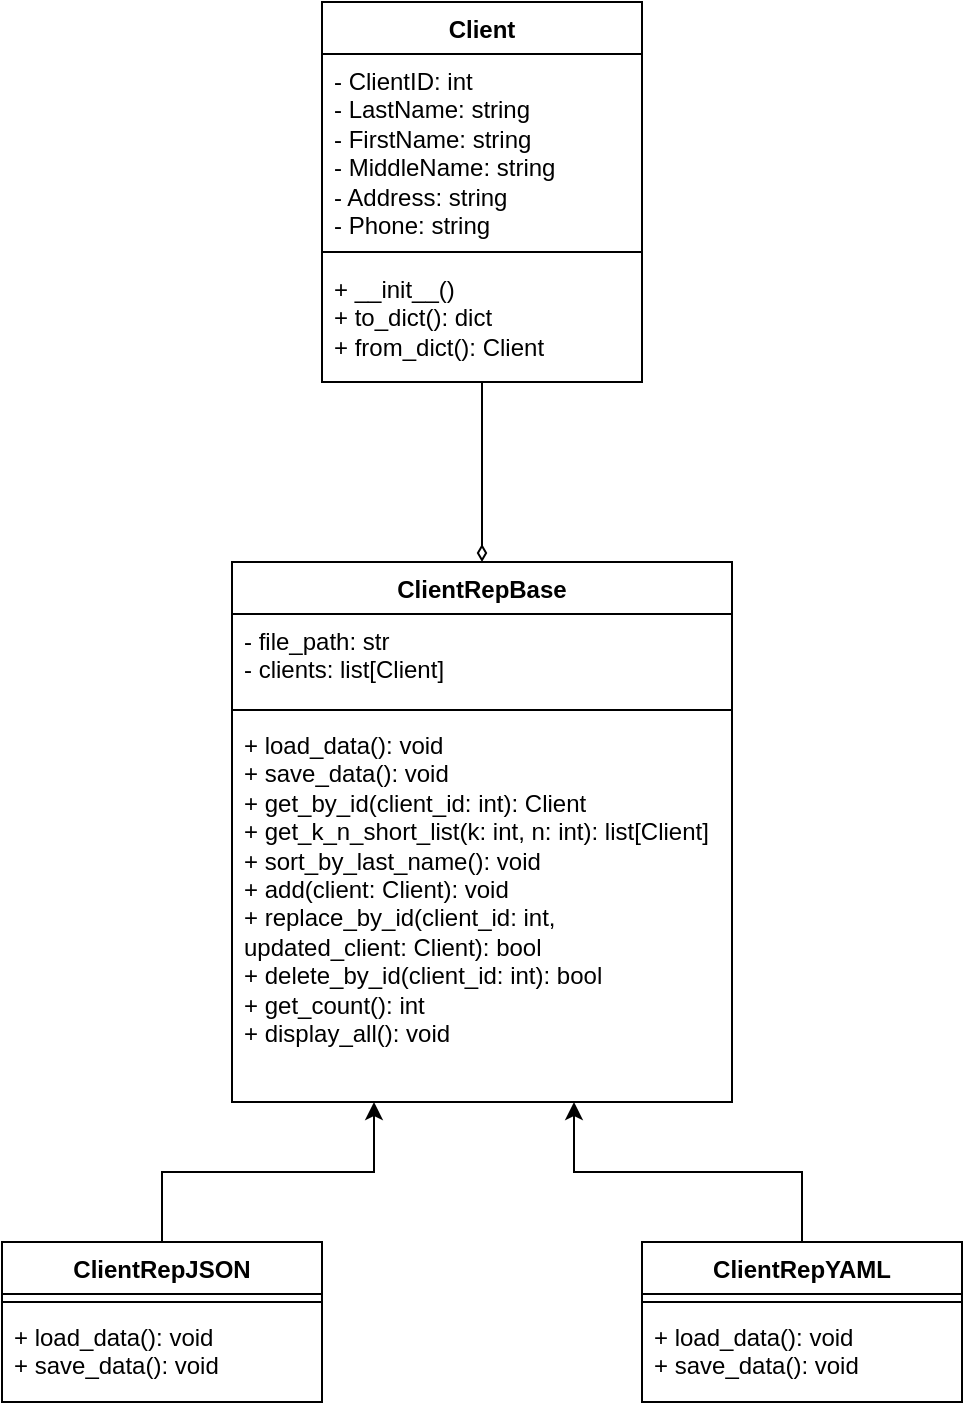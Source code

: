 <mxfile version="25.0.3">
  <diagram name="Страница — 1" id="Qg7TNX0esdktX7MQRUZs">
    <mxGraphModel dx="1687" dy="975" grid="1" gridSize="10" guides="1" tooltips="1" connect="1" arrows="1" fold="1" page="1" pageScale="1" pageWidth="827" pageHeight="900" math="0" shadow="0">
      <root>
        <mxCell id="0" />
        <mxCell id="1" parent="0" />
        <mxCell id="mC3Z1bk-kpkZX3rgGwqh-1" style="edgeStyle=orthogonalEdgeStyle;rounded=0;orthogonalLoop=1;jettySize=auto;html=1;endArrow=diamondThin;endFill=0;" edge="1" parent="1" source="b8q81cn3WwMqUTTSJ5ZS-9" target="b8q81cn3WwMqUTTSJ5ZS-13">
          <mxGeometry relative="1" as="geometry" />
        </mxCell>
        <mxCell id="b8q81cn3WwMqUTTSJ5ZS-9" value="Client" style="swimlane;fontStyle=1;align=center;verticalAlign=top;childLayout=stackLayout;horizontal=1;startSize=26;horizontalStack=0;resizeParent=1;resizeParentMax=0;resizeLast=0;collapsible=1;marginBottom=0;whiteSpace=wrap;html=1;" parent="1" vertex="1">
          <mxGeometry x="334" y="40" width="160" height="190" as="geometry" />
        </mxCell>
        <mxCell id="b8q81cn3WwMqUTTSJ5ZS-10" value="&lt;div&gt;- ClientID: int&lt;/div&gt;&lt;div&gt;- LastName: string&lt;/div&gt;&lt;div&gt;- FirstName: str&lt;span style=&quot;background-color: initial;&quot;&gt;ing&lt;/span&gt;&lt;/div&gt;&lt;div&gt;- MiddleName: str&lt;span style=&quot;background-color: initial;&quot;&gt;ing&lt;/span&gt;&lt;/div&gt;&lt;div&gt;&lt;span style=&quot;background-color: initial;&quot;&gt;- Address: str&lt;/span&gt;&lt;span style=&quot;background-color: initial;&quot;&gt;ing&lt;/span&gt;&lt;/div&gt;&lt;div&gt;- Phone: str&lt;span style=&quot;background-color: initial;&quot;&gt;ing&lt;/span&gt;&lt;/div&gt;" style="text;strokeColor=none;fillColor=none;align=left;verticalAlign=top;spacingLeft=4;spacingRight=4;overflow=hidden;rotatable=0;points=[[0,0.5],[1,0.5]];portConstraint=eastwest;whiteSpace=wrap;html=1;" parent="b8q81cn3WwMqUTTSJ5ZS-9" vertex="1">
          <mxGeometry y="26" width="160" height="94" as="geometry" />
        </mxCell>
        <mxCell id="b8q81cn3WwMqUTTSJ5ZS-11" value="" style="line;strokeWidth=1;fillColor=none;align=left;verticalAlign=middle;spacingTop=-1;spacingLeft=3;spacingRight=3;rotatable=0;labelPosition=right;points=[];portConstraint=eastwest;strokeColor=inherit;" parent="b8q81cn3WwMqUTTSJ5ZS-9" vertex="1">
          <mxGeometry y="120" width="160" height="10" as="geometry" />
        </mxCell>
        <mxCell id="b8q81cn3WwMqUTTSJ5ZS-12" value="+ __init__()&lt;div&gt;+ to_dict(): dict&lt;div&gt;+ from_dict(): Client&lt;/div&gt;&lt;/div&gt;" style="text;strokeColor=none;fillColor=none;align=left;verticalAlign=top;spacingLeft=4;spacingRight=4;overflow=hidden;rotatable=0;points=[[0,0.5],[1,0.5]];portConstraint=eastwest;whiteSpace=wrap;html=1;" parent="b8q81cn3WwMqUTTSJ5ZS-9" vertex="1">
          <mxGeometry y="130" width="160" height="60" as="geometry" />
        </mxCell>
        <mxCell id="b8q81cn3WwMqUTTSJ5ZS-13" value="ClientRepBase" style="swimlane;fontStyle=1;align=center;verticalAlign=top;childLayout=stackLayout;horizontal=1;startSize=26;horizontalStack=0;resizeParent=1;resizeParentMax=0;resizeLast=0;collapsible=1;marginBottom=0;whiteSpace=wrap;html=1;" parent="1" vertex="1">
          <mxGeometry x="289" y="320" width="250" height="270" as="geometry" />
        </mxCell>
        <mxCell id="b8q81cn3WwMqUTTSJ5ZS-14" value="- file_path: str&lt;div&gt;- clients: list[Client]&lt;/div&gt;" style="text;strokeColor=none;fillColor=none;align=left;verticalAlign=top;spacingLeft=4;spacingRight=4;overflow=hidden;rotatable=0;points=[[0,0.5],[1,0.5]];portConstraint=eastwest;whiteSpace=wrap;html=1;" parent="b8q81cn3WwMqUTTSJ5ZS-13" vertex="1">
          <mxGeometry y="26" width="250" height="44" as="geometry" />
        </mxCell>
        <mxCell id="b8q81cn3WwMqUTTSJ5ZS-15" value="" style="line;strokeWidth=1;fillColor=none;align=left;verticalAlign=middle;spacingTop=-1;spacingLeft=3;spacingRight=3;rotatable=0;labelPosition=right;points=[];portConstraint=eastwest;strokeColor=inherit;" parent="b8q81cn3WwMqUTTSJ5ZS-13" vertex="1">
          <mxGeometry y="70" width="250" height="8" as="geometry" />
        </mxCell>
        <mxCell id="b8q81cn3WwMqUTTSJ5ZS-16" value="&lt;div&gt;+ load_data(): void&lt;/div&gt;&lt;div&gt;&lt;span style=&quot;background-color: initial;&quot;&gt;+ save_data(): void&lt;/span&gt;&lt;/div&gt;&lt;div&gt;&lt;span style=&quot;background-color: initial;&quot;&gt;+ get_by_id(client_id: int): Client&lt;/span&gt;&lt;/div&gt;&lt;div&gt;&lt;span style=&quot;background-color: initial;&quot;&gt;+ get_k_n_short_list(k: int, n: int): list[Client]&lt;/span&gt;&lt;/div&gt;&lt;div&gt;+ sort_by_last_name(): void&lt;/div&gt;&lt;div&gt;+ add(client: Client): void&lt;/div&gt;&lt;div&gt;+ replace_by_id(client_id: int, updated_client: Client): bool&lt;/div&gt;&lt;div&gt;+ delete_by_id(client_id: int): bool&lt;/div&gt;&lt;div&gt;+ get_count(): int&lt;/div&gt;&lt;div&gt;+ display_all(): void&lt;/div&gt;" style="text;strokeColor=none;fillColor=none;align=left;verticalAlign=top;spacingLeft=4;spacingRight=4;overflow=hidden;rotatable=0;points=[[0,0.5],[1,0.5]];portConstraint=eastwest;whiteSpace=wrap;html=1;" parent="b8q81cn3WwMqUTTSJ5ZS-13" vertex="1">
          <mxGeometry y="78" width="250" height="192" as="geometry" />
        </mxCell>
        <mxCell id="mC3Z1bk-kpkZX3rgGwqh-10" style="edgeStyle=orthogonalEdgeStyle;rounded=0;orthogonalLoop=1;jettySize=auto;html=1;" edge="1" parent="1" source="mC3Z1bk-kpkZX3rgGwqh-2" target="b8q81cn3WwMqUTTSJ5ZS-13">
          <mxGeometry relative="1" as="geometry">
            <Array as="points">
              <mxPoint x="254" y="625" />
              <mxPoint x="360" y="625" />
            </Array>
          </mxGeometry>
        </mxCell>
        <mxCell id="mC3Z1bk-kpkZX3rgGwqh-2" value="ClientRepJSON" style="swimlane;fontStyle=1;align=center;verticalAlign=top;childLayout=stackLayout;horizontal=1;startSize=26;horizontalStack=0;resizeParent=1;resizeParentMax=0;resizeLast=0;collapsible=1;marginBottom=0;whiteSpace=wrap;html=1;" vertex="1" parent="1">
          <mxGeometry x="174" y="660" width="160" height="80" as="geometry" />
        </mxCell>
        <mxCell id="mC3Z1bk-kpkZX3rgGwqh-4" value="" style="line;strokeWidth=1;fillColor=none;align=left;verticalAlign=middle;spacingTop=-1;spacingLeft=3;spacingRight=3;rotatable=0;labelPosition=right;points=[];portConstraint=eastwest;strokeColor=inherit;" vertex="1" parent="mC3Z1bk-kpkZX3rgGwqh-2">
          <mxGeometry y="26" width="160" height="8" as="geometry" />
        </mxCell>
        <mxCell id="mC3Z1bk-kpkZX3rgGwqh-5" value="&lt;div&gt;+ load_data(): void&lt;/div&gt;&lt;div&gt;+ save_data(): void&lt;/div&gt;" style="text;strokeColor=none;fillColor=none;align=left;verticalAlign=top;spacingLeft=4;spacingRight=4;overflow=hidden;rotatable=0;points=[[0,0.5],[1,0.5]];portConstraint=eastwest;whiteSpace=wrap;html=1;" vertex="1" parent="mC3Z1bk-kpkZX3rgGwqh-2">
          <mxGeometry y="34" width="160" height="46" as="geometry" />
        </mxCell>
        <mxCell id="mC3Z1bk-kpkZX3rgGwqh-9" style="edgeStyle=orthogonalEdgeStyle;rounded=0;orthogonalLoop=1;jettySize=auto;html=1;" edge="1" parent="1" source="mC3Z1bk-kpkZX3rgGwqh-6" target="b8q81cn3WwMqUTTSJ5ZS-13">
          <mxGeometry relative="1" as="geometry">
            <Array as="points">
              <mxPoint x="574" y="625" />
              <mxPoint x="460" y="625" />
            </Array>
          </mxGeometry>
        </mxCell>
        <mxCell id="mC3Z1bk-kpkZX3rgGwqh-6" value="ClientRepYAML" style="swimlane;fontStyle=1;align=center;verticalAlign=top;childLayout=stackLayout;horizontal=1;startSize=26;horizontalStack=0;resizeParent=1;resizeParentMax=0;resizeLast=0;collapsible=1;marginBottom=0;whiteSpace=wrap;html=1;" vertex="1" parent="1">
          <mxGeometry x="494" y="660" width="160" height="80" as="geometry" />
        </mxCell>
        <mxCell id="mC3Z1bk-kpkZX3rgGwqh-7" value="" style="line;strokeWidth=1;fillColor=none;align=left;verticalAlign=middle;spacingTop=-1;spacingLeft=3;spacingRight=3;rotatable=0;labelPosition=right;points=[];portConstraint=eastwest;strokeColor=inherit;" vertex="1" parent="mC3Z1bk-kpkZX3rgGwqh-6">
          <mxGeometry y="26" width="160" height="8" as="geometry" />
        </mxCell>
        <mxCell id="mC3Z1bk-kpkZX3rgGwqh-8" value="&lt;div&gt;+ load_data(): void&lt;/div&gt;&lt;div&gt;+ save_data(): void&lt;/div&gt;" style="text;strokeColor=none;fillColor=none;align=left;verticalAlign=top;spacingLeft=4;spacingRight=4;overflow=hidden;rotatable=0;points=[[0,0.5],[1,0.5]];portConstraint=eastwest;whiteSpace=wrap;html=1;" vertex="1" parent="mC3Z1bk-kpkZX3rgGwqh-6">
          <mxGeometry y="34" width="160" height="46" as="geometry" />
        </mxCell>
      </root>
    </mxGraphModel>
  </diagram>
</mxfile>

